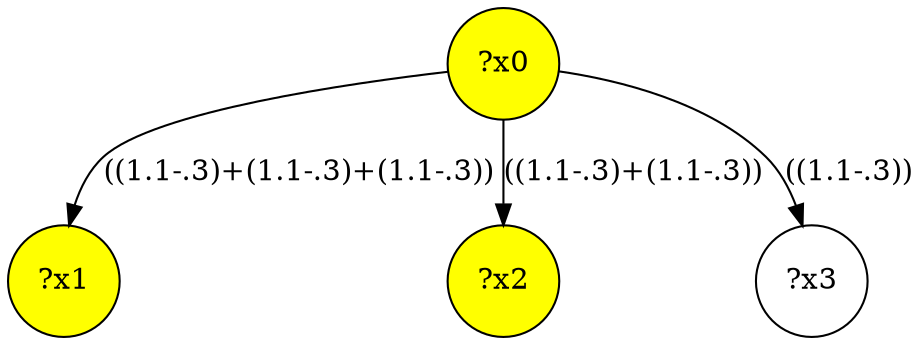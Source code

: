digraph g {
	x1 [fillcolor="yellow", style="filled," shape=circle, label="?x1"];
	x2 [fillcolor="yellow", style="filled," shape=circle, label="?x2"];
	x0 [fillcolor="yellow", style="filled," shape=circle, label="?x0"];
	x0 -> x1 [label="((1.1-.3)+(1.1-.3)+(1.1-.3))"];
	x0 -> x2 [label="((1.1-.3)+(1.1-.3))"];
	x3 [shape=circle, label="?x3"];
	x0 -> x3 [label="((1.1-.3))"];
}
